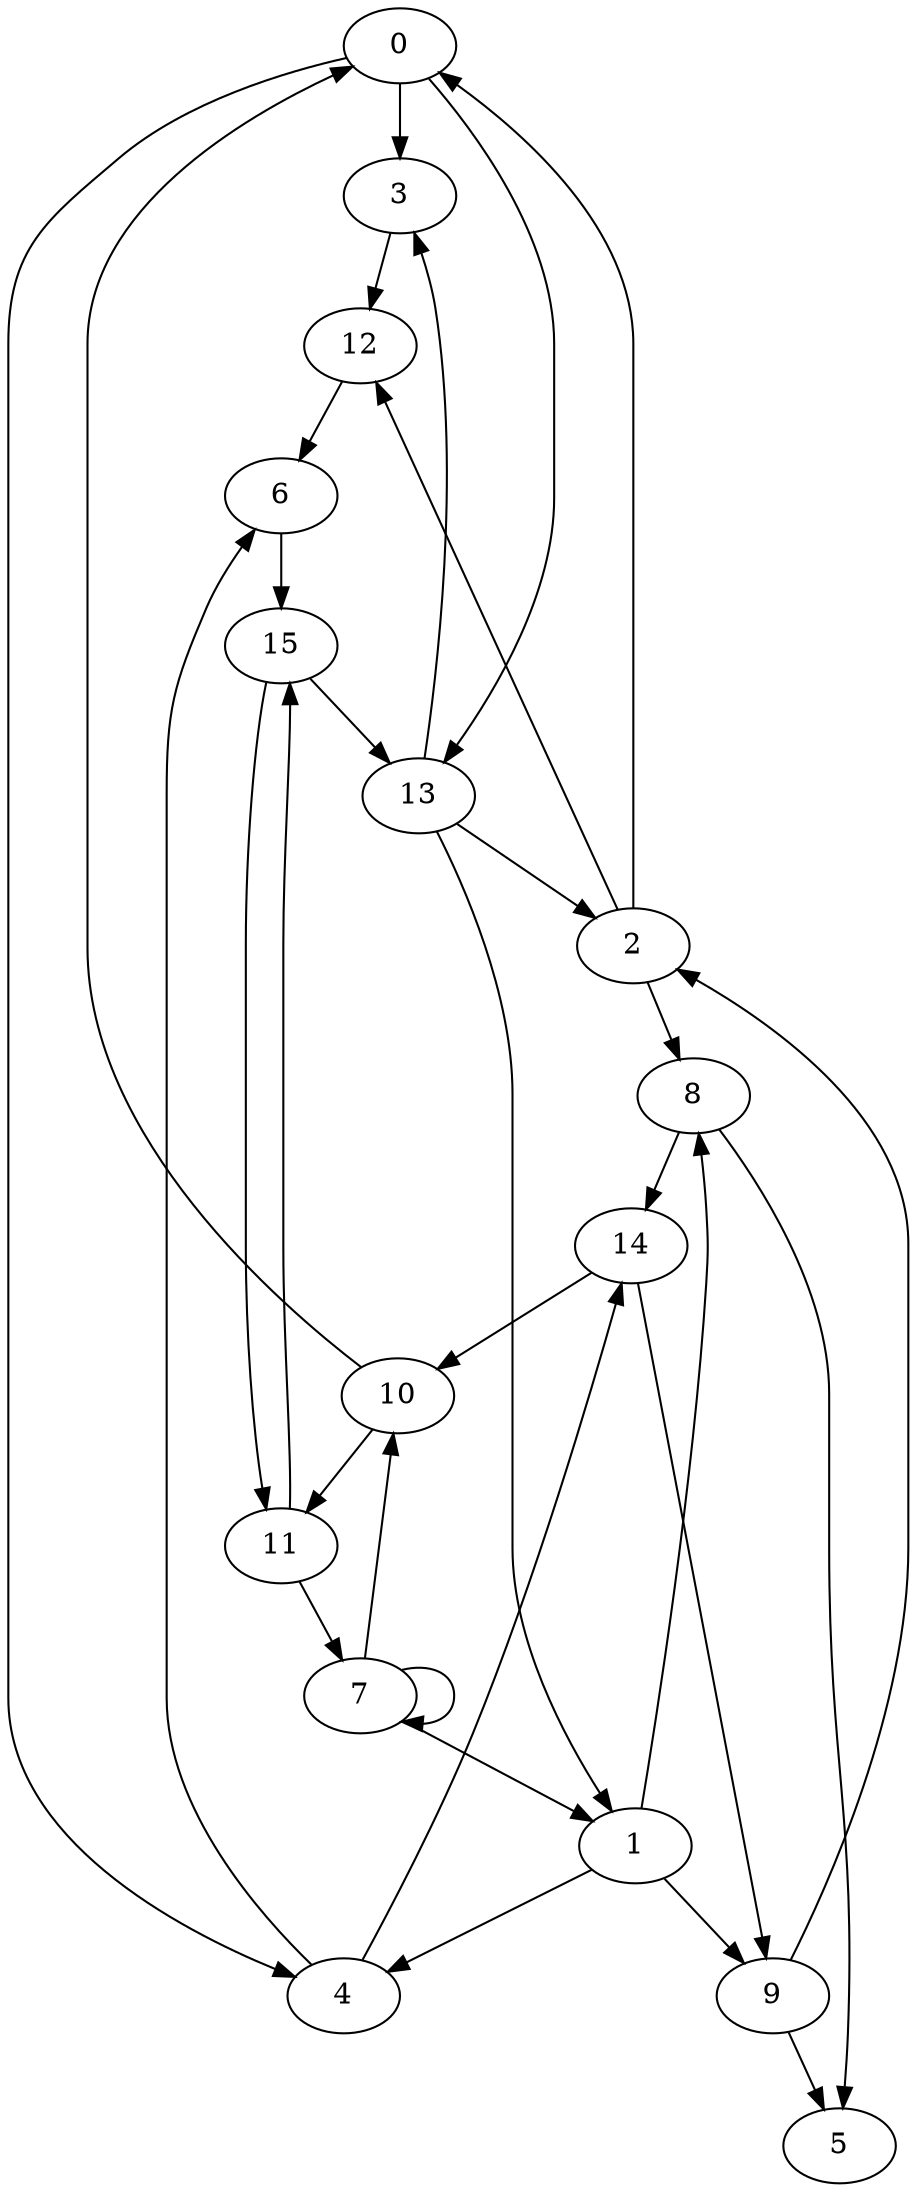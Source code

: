 digraph "" {
	0 -> 3;
	0 -> 4;
	0 -> 13;
	1 -> 4;
	1 -> 8;
	1 -> 9;
	2 -> 0;
	2 -> 8;
	2 -> 12;
	3 -> 12;
	4 -> 6;
	4 -> 14;
	6 -> 15;
	7 -> 1;
	7 -> 7;
	7 -> 10;
	8 -> 5;
	8 -> 14;
	9 -> 2;
	9 -> 5;
	10 -> 0;
	10 -> 11;
	11 -> 7;
	11 -> 15;
	12 -> 6;
	13 -> 1;
	13 -> 2;
	13 -> 3;
	14 -> 9;
	14 -> 10;
	15 -> 11;
	15 -> 13;
}
